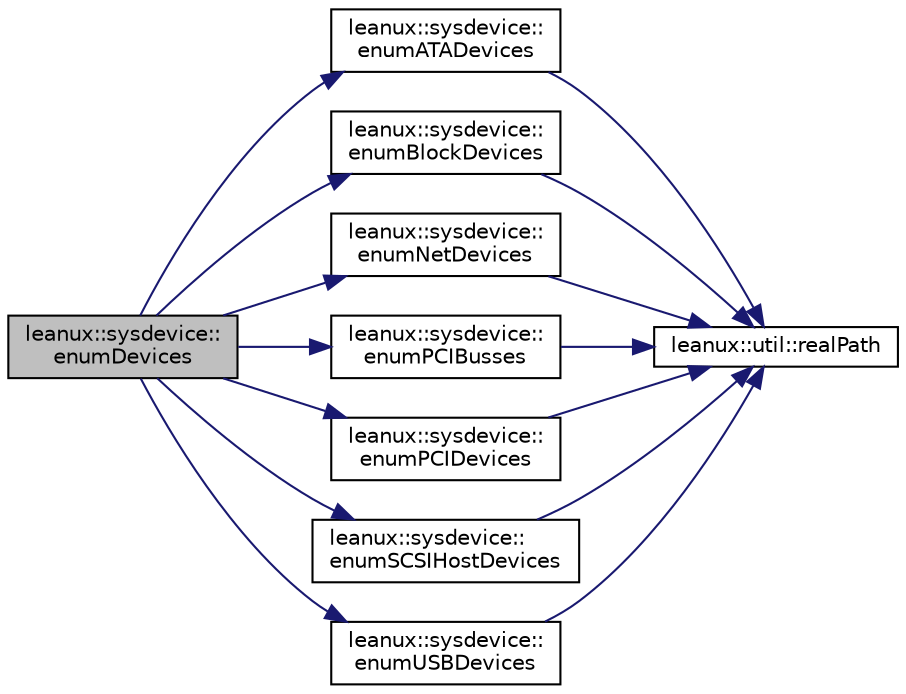 digraph "leanux::sysdevice::enumDevices"
{
 // LATEX_PDF_SIZE
  bgcolor="transparent";
  edge [fontname="Helvetica",fontsize="10",labelfontname="Helvetica",labelfontsize="10"];
  node [fontname="Helvetica",fontsize="10",shape=record];
  rankdir="LR";
  Node1 [label="leanux::sysdevice::\lenumDevices",height=0.2,width=0.4,color="black", fillcolor="grey75", style="filled", fontcolor="black",tooltip="Enumerate all devices."];
  Node1 -> Node2 [color="midnightblue",fontsize="10",style="solid",fontname="Helvetica"];
  Node2 [label="leanux::sysdevice::\lenumATADevices",height=0.2,width=0.4,color="black",URL="$namespaceleanux_1_1sysdevice.html#acf8375f2ac2b47edc679f8cd1bfc7db5",tooltip="Enumerate all (S)ATA devices."];
  Node2 -> Node3 [color="midnightblue",fontsize="10",style="solid",fontname="Helvetica"];
  Node3 [label="leanux::util::realPath",height=0.2,width=0.4,color="black",URL="$namespaceleanux_1_1util.html#a9ae898fe02934e4905ef4665c2871158",tooltip="Convert a path on a filesystem to the realpath if the path is a link."];
  Node1 -> Node4 [color="midnightblue",fontsize="10",style="solid",fontname="Helvetica"];
  Node4 [label="leanux::sysdevice::\lenumBlockDevices",height=0.2,width=0.4,color="black",URL="$namespaceleanux_1_1sysdevice.html#a6e62fc4f5d9e923ecd2f8ac24f7c6320",tooltip="Enumerate all block devices."];
  Node4 -> Node3 [color="midnightblue",fontsize="10",style="solid",fontname="Helvetica"];
  Node1 -> Node5 [color="midnightblue",fontsize="10",style="solid",fontname="Helvetica"];
  Node5 [label="leanux::sysdevice::\lenumNetDevices",height=0.2,width=0.4,color="black",URL="$namespaceleanux_1_1sysdevice.html#a196348ea7b055c0fb1f1ffc938e14b3a",tooltip="Enumerate all network devices."];
  Node5 -> Node3 [color="midnightblue",fontsize="10",style="solid",fontname="Helvetica"];
  Node1 -> Node6 [color="midnightblue",fontsize="10",style="solid",fontname="Helvetica"];
  Node6 [label="leanux::sysdevice::\lenumPCIBusses",height=0.2,width=0.4,color="black",URL="$namespaceleanux_1_1sysdevice.html#a389ec195110134b58520da467883f71b",tooltip="Enumerate all PCI bus devices."];
  Node6 -> Node3 [color="midnightblue",fontsize="10",style="solid",fontname="Helvetica"];
  Node1 -> Node7 [color="midnightblue",fontsize="10",style="solid",fontname="Helvetica"];
  Node7 [label="leanux::sysdevice::\lenumPCIDevices",height=0.2,width=0.4,color="black",URL="$namespaceleanux_1_1sysdevice.html#a45a62662523fd56baee9991839bc4897",tooltip="Enumerate all PCI devices."];
  Node7 -> Node3 [color="midnightblue",fontsize="10",style="solid",fontname="Helvetica"];
  Node1 -> Node8 [color="midnightblue",fontsize="10",style="solid",fontname="Helvetica"];
  Node8 [label="leanux::sysdevice::\lenumSCSIHostDevices",height=0.2,width=0.4,color="black",URL="$namespaceleanux_1_1sysdevice.html#a6cc52cddb686f9760f813dfffc7daae4",tooltip="Enumerate all SCSI host devices."];
  Node8 -> Node3 [color="midnightblue",fontsize="10",style="solid",fontname="Helvetica"];
  Node1 -> Node9 [color="midnightblue",fontsize="10",style="solid",fontname="Helvetica"];
  Node9 [label="leanux::sysdevice::\lenumUSBDevices",height=0.2,width=0.4,color="black",URL="$namespaceleanux_1_1sysdevice.html#a612c5e73d33332893fd9f002189de916",tooltip="Enumerate all USB devices."];
  Node9 -> Node3 [color="midnightblue",fontsize="10",style="solid",fontname="Helvetica"];
}

